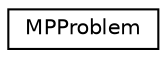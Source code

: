 digraph "Graphical Class Hierarchy"
{
 // LATEX_PDF_SIZE
  edge [fontname="Helvetica",fontsize="10",labelfontname="Helvetica",labelfontsize="10"];
  node [fontname="Helvetica",fontsize="10",shape=record];
  rankdir="LR";
  Node0 [label="MPProblem",height=0.2,width=0.4,color="black", fillcolor="white", style="filled",URL="$classMPProblem.html",tooltip=" "];
}
